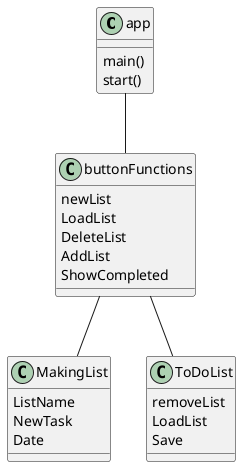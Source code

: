 /*
 *  UCF COP3330 Fall 2021 Assignment 4 Solution
 *  Copyright 2021 Amos Luo
 */

@startuml
'https://plantuml.com/class-diagram

class app {
    main()
    start()
}

class buttonFunctions {
    newList
    LoadList
    DeleteList
    AddList
    ShowCompleted
}

class MakingList {
    ListName
    NewTask
    Date
}

class ToDoList {
    removeList
    LoadList
    Save
}


app -- buttonFunctions
buttonFunctions -- MakingList
buttonFunctions -- ToDoList

@enduml